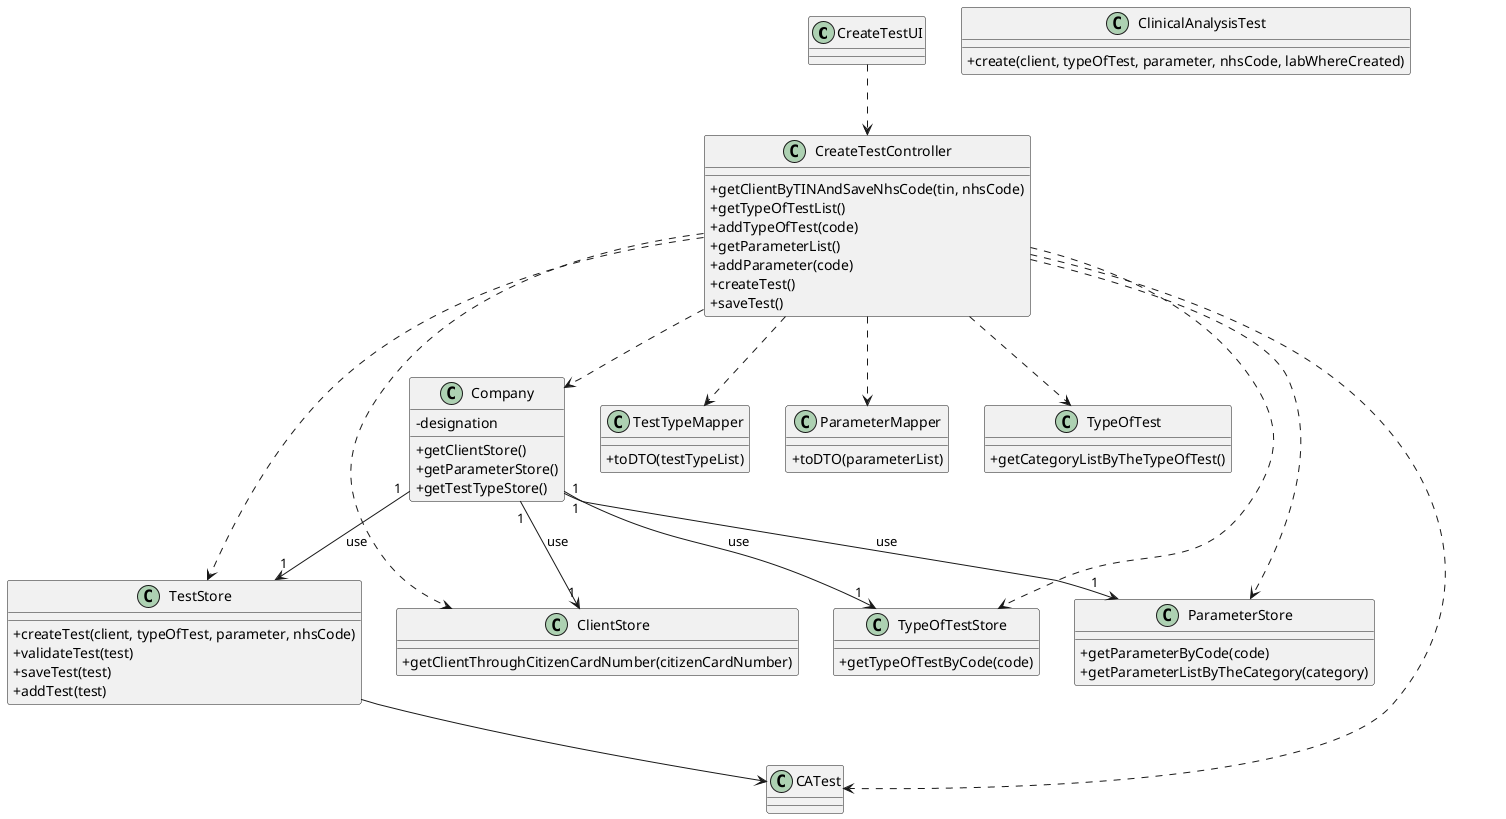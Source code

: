 @startuml
skinparam classAttributeIconSize 0


class CreateTestUI {
}


class ClientStore {
+ getClientThroughCitizenCardNumber(citizenCardNumber)
}


class Company {
- designation
+ getClientStore()
+ getParameterStore()
+ getTestTypeStore()
}



class CreateTestController {
  + getClientByTINAndSaveNhsCode(tin, nhsCode)
  + getTypeOfTestList()
  + addTypeOfTest(code)
  + getParameterList()
  + addParameter(code)
  + createTest()
  + saveTest()

}


class TestStore {
    + createTest(client, typeOfTest, parameter, nhsCode)
    + validateTest(test)
    + saveTest(test)
    + addTest(test)
}

class TestTypeMapper {
    +toDTO(testTypeList)
}

class ParameterMapper {
  +toDTO(parameterList)
}


class TypeOfTest {
  + getCategoryListByTheTypeOfTest()
}

class TypeOfTestStore {
  + getTypeOfTestByCode(code)
}


class ParameterStore {
  + getParameterByCode(code)
  + getParameterListByTheCategory(category)
}

class ClinicalAnalysisTest {
  + create(client, typeOfTest, parameter, nhsCode, labWhereCreated)
}



CreateTestUI ..> CreateTestController

CreateTestController ..> Company

Company "1" --> "1" TestStore : use
Company "1" --> "1" ClientStore : use
Company "1" --> "1" TypeOfTestStore : use
Company "1" --> "1" ParameterStore : use

CreateTestController ..> CATest
CreateTestController ..> TestStore
CreateTestController ..> TypeOfTestStore
CreateTestController ..> ClientStore
CreateTestController ..> ParameterStore
CreateTestController ..> ParameterMapper
CreateTestController ..> TypeOfTest
CreateTestController ..> TestTypeMapper

TestStore --> CATest



@enduml







